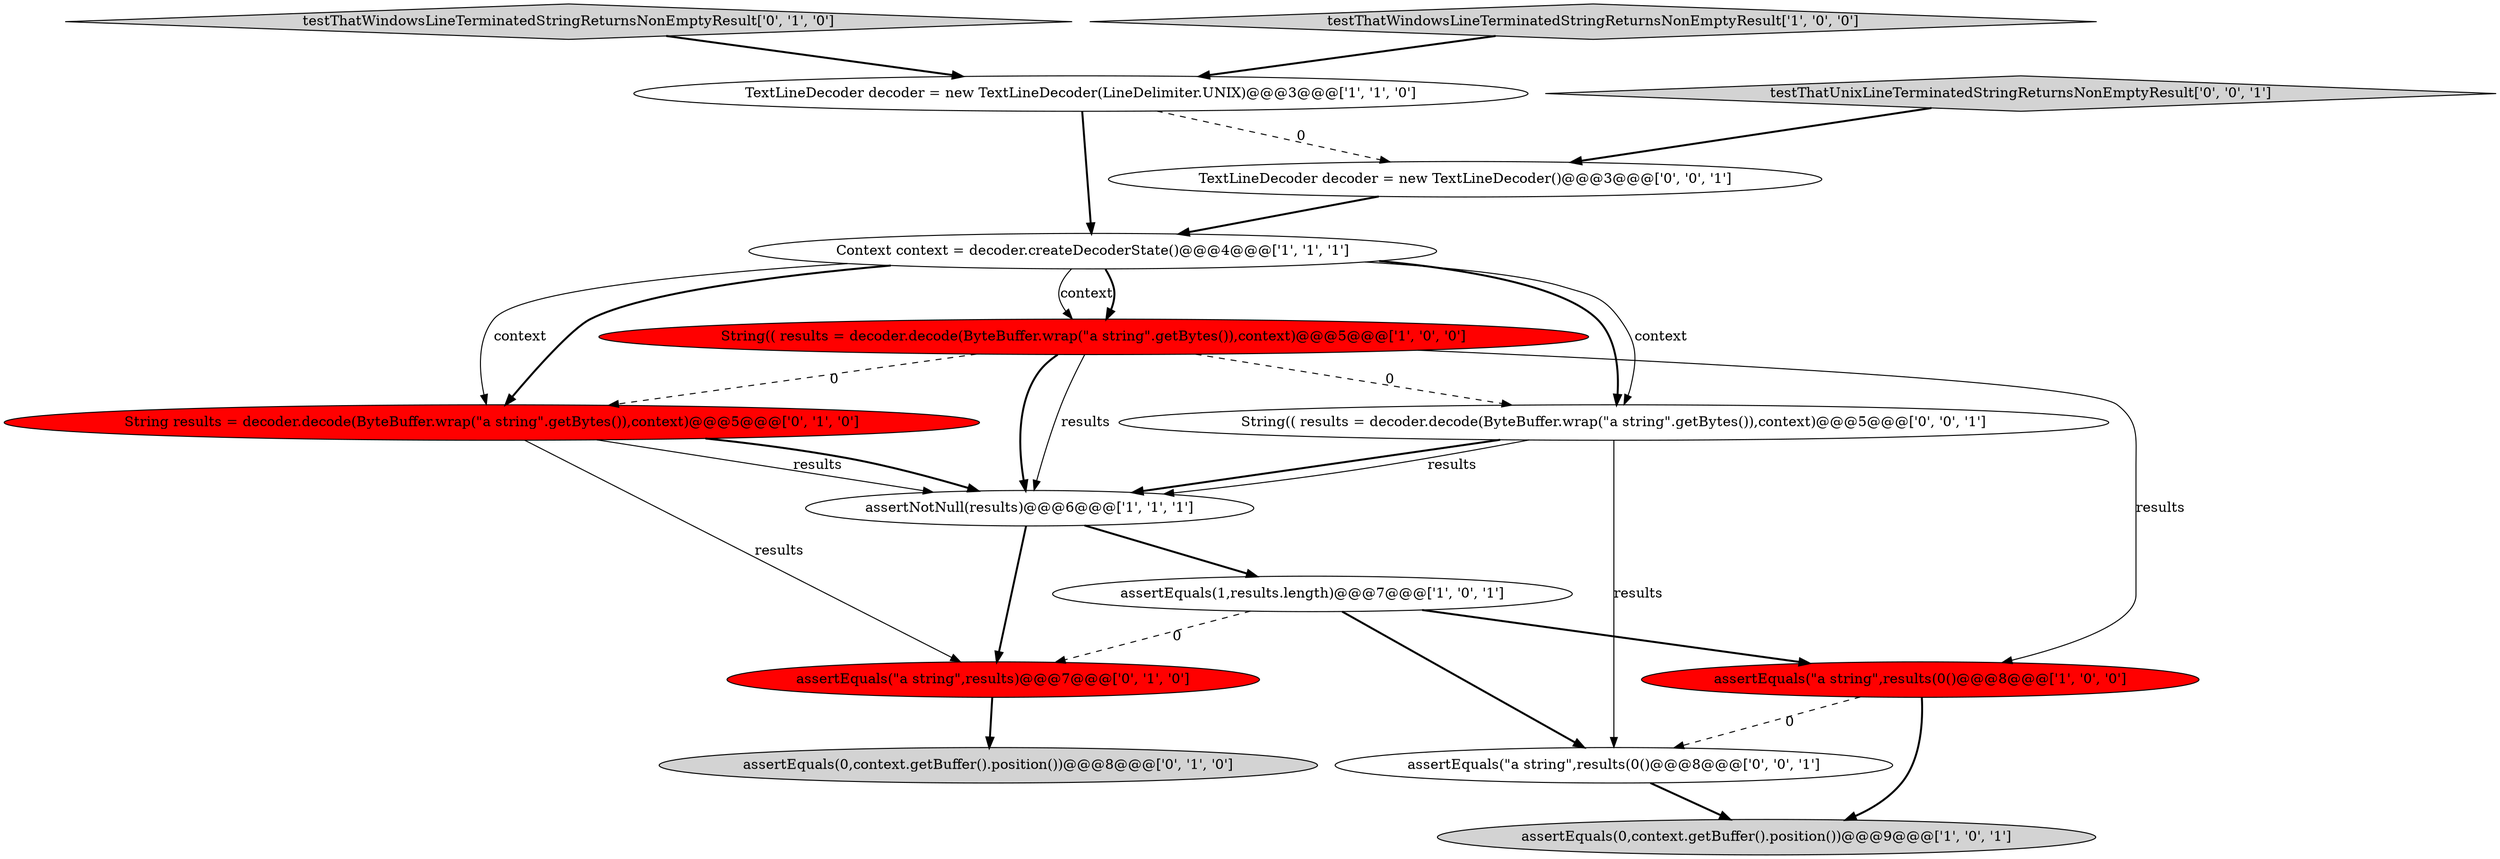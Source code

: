 digraph {
11 [style = filled, label = "String results = decoder.decode(ByteBuffer.wrap(\"a string\".getBytes()),context)@@@5@@@['0', '1', '0']", fillcolor = red, shape = ellipse image = "AAA1AAABBB2BBB"];
15 [style = filled, label = "String(( results = decoder.decode(ByteBuffer.wrap(\"a string\".getBytes()),context)@@@5@@@['0', '0', '1']", fillcolor = white, shape = ellipse image = "AAA0AAABBB3BBB"];
9 [style = filled, label = "assertEquals(\"a string\",results)@@@7@@@['0', '1', '0']", fillcolor = red, shape = ellipse image = "AAA1AAABBB2BBB"];
6 [style = filled, label = "TextLineDecoder decoder = new TextLineDecoder(LineDelimiter.UNIX)@@@3@@@['1', '1', '0']", fillcolor = white, shape = ellipse image = "AAA0AAABBB1BBB"];
8 [style = filled, label = "testThatWindowsLineTerminatedStringReturnsNonEmptyResult['0', '1', '0']", fillcolor = lightgray, shape = diamond image = "AAA0AAABBB2BBB"];
2 [style = filled, label = "assertEquals(\"a string\",results(0()@@@8@@@['1', '0', '0']", fillcolor = red, shape = ellipse image = "AAA1AAABBB1BBB"];
10 [style = filled, label = "assertEquals(0,context.getBuffer().position())@@@8@@@['0', '1', '0']", fillcolor = lightgray, shape = ellipse image = "AAA0AAABBB2BBB"];
14 [style = filled, label = "assertEquals(\"a string\",results(0()@@@8@@@['0', '0', '1']", fillcolor = white, shape = ellipse image = "AAA0AAABBB3BBB"];
7 [style = filled, label = "assertEquals(0,context.getBuffer().position())@@@9@@@['1', '0', '1']", fillcolor = lightgray, shape = ellipse image = "AAA0AAABBB1BBB"];
5 [style = filled, label = "Context context = decoder.createDecoderState()@@@4@@@['1', '1', '1']", fillcolor = white, shape = ellipse image = "AAA0AAABBB1BBB"];
4 [style = filled, label = "String(( results = decoder.decode(ByteBuffer.wrap(\"a string\".getBytes()),context)@@@5@@@['1', '0', '0']", fillcolor = red, shape = ellipse image = "AAA1AAABBB1BBB"];
1 [style = filled, label = "assertEquals(1,results.length)@@@7@@@['1', '0', '1']", fillcolor = white, shape = ellipse image = "AAA0AAABBB1BBB"];
13 [style = filled, label = "TextLineDecoder decoder = new TextLineDecoder()@@@3@@@['0', '0', '1']", fillcolor = white, shape = ellipse image = "AAA0AAABBB3BBB"];
12 [style = filled, label = "testThatUnixLineTerminatedStringReturnsNonEmptyResult['0', '0', '1']", fillcolor = lightgray, shape = diamond image = "AAA0AAABBB3BBB"];
3 [style = filled, label = "assertNotNull(results)@@@6@@@['1', '1', '1']", fillcolor = white, shape = ellipse image = "AAA0AAABBB1BBB"];
0 [style = filled, label = "testThatWindowsLineTerminatedStringReturnsNonEmptyResult['1', '0', '0']", fillcolor = lightgray, shape = diamond image = "AAA0AAABBB1BBB"];
11->3 [style = solid, label="results"];
4->3 [style = bold, label=""];
15->14 [style = solid, label="results"];
3->1 [style = bold, label=""];
0->6 [style = bold, label=""];
4->2 [style = solid, label="results"];
11->9 [style = solid, label="results"];
5->15 [style = bold, label=""];
1->9 [style = dashed, label="0"];
8->6 [style = bold, label=""];
9->10 [style = bold, label=""];
15->3 [style = bold, label=""];
15->3 [style = solid, label="results"];
14->7 [style = bold, label=""];
3->9 [style = bold, label=""];
12->13 [style = bold, label=""];
6->5 [style = bold, label=""];
5->4 [style = solid, label="context"];
6->13 [style = dashed, label="0"];
2->14 [style = dashed, label="0"];
11->3 [style = bold, label=""];
4->15 [style = dashed, label="0"];
5->4 [style = bold, label=""];
13->5 [style = bold, label=""];
4->3 [style = solid, label="results"];
1->14 [style = bold, label=""];
1->2 [style = bold, label=""];
5->11 [style = bold, label=""];
2->7 [style = bold, label=""];
4->11 [style = dashed, label="0"];
5->11 [style = solid, label="context"];
5->15 [style = solid, label="context"];
}

